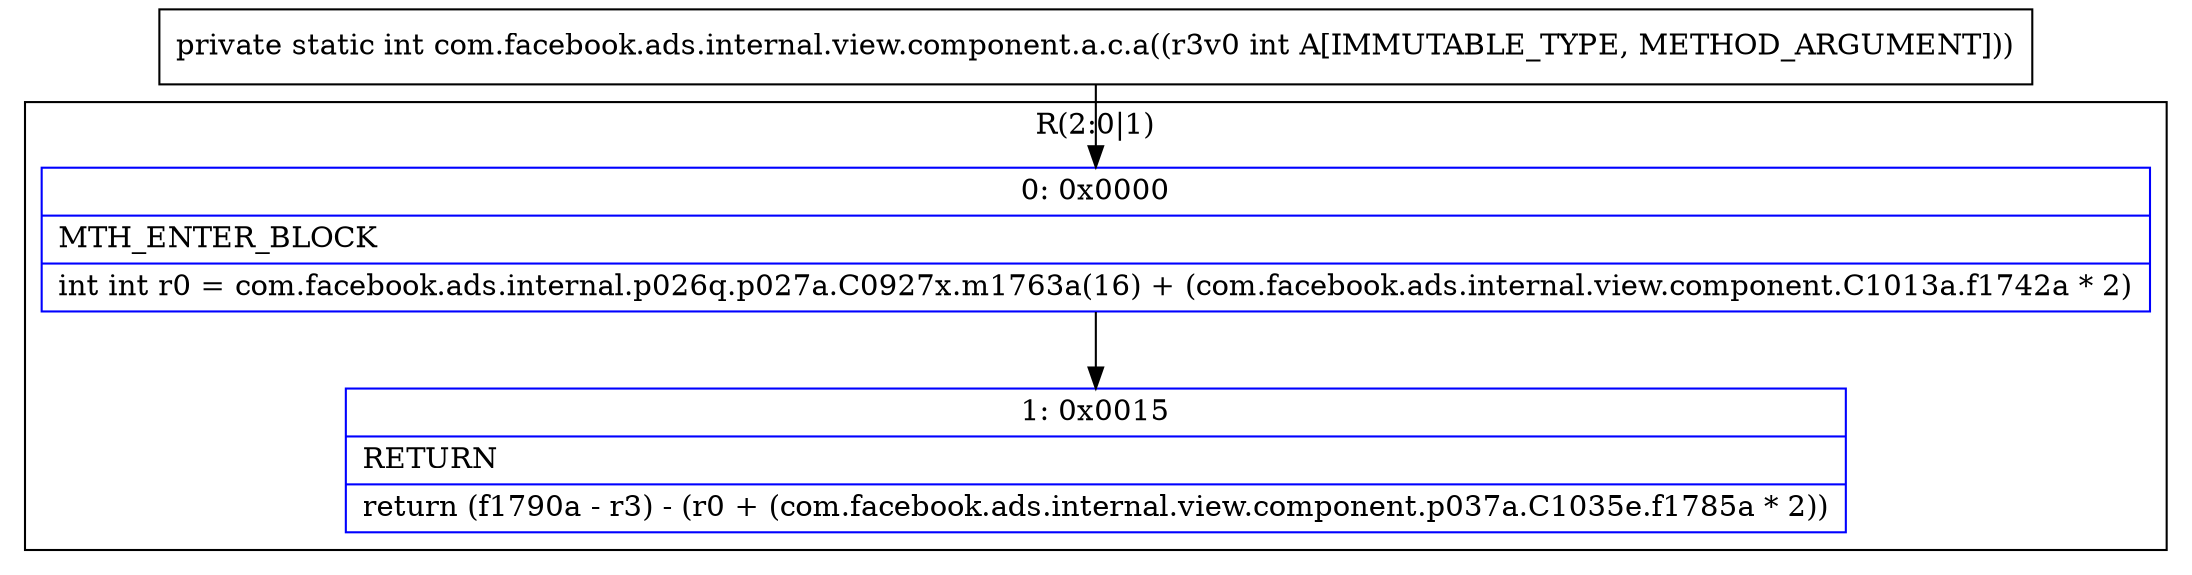 digraph "CFG forcom.facebook.ads.internal.view.component.a.c.a(I)I" {
subgraph cluster_Region_1909574091 {
label = "R(2:0|1)";
node [shape=record,color=blue];
Node_0 [shape=record,label="{0\:\ 0x0000|MTH_ENTER_BLOCK\l|int int r0 = com.facebook.ads.internal.p026q.p027a.C0927x.m1763a(16) + (com.facebook.ads.internal.view.component.C1013a.f1742a * 2)\l}"];
Node_1 [shape=record,label="{1\:\ 0x0015|RETURN\l|return (f1790a \- r3) \- (r0 + (com.facebook.ads.internal.view.component.p037a.C1035e.f1785a * 2))\l}"];
}
MethodNode[shape=record,label="{private static int com.facebook.ads.internal.view.component.a.c.a((r3v0 int A[IMMUTABLE_TYPE, METHOD_ARGUMENT])) }"];
MethodNode -> Node_0;
Node_0 -> Node_1;
}

